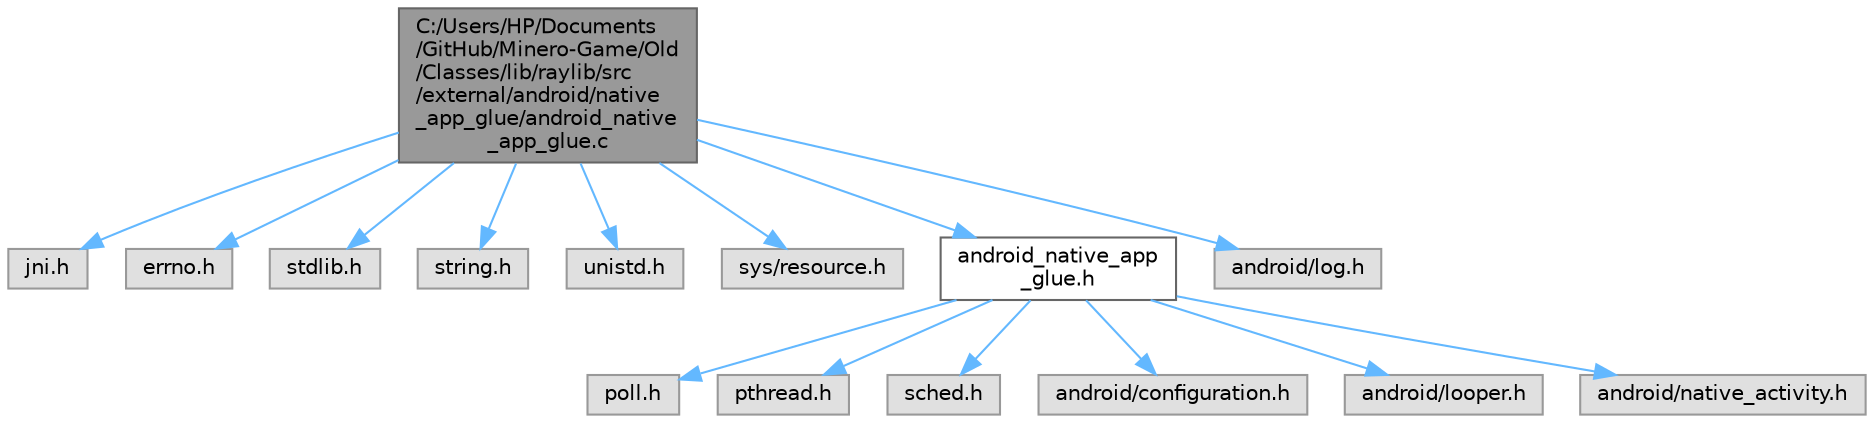 digraph "C:/Users/HP/Documents/GitHub/Minero-Game/Old/Classes/lib/raylib/src/external/android/native_app_glue/android_native_app_glue.c"
{
 // LATEX_PDF_SIZE
  bgcolor="transparent";
  edge [fontname=Helvetica,fontsize=10,labelfontname=Helvetica,labelfontsize=10];
  node [fontname=Helvetica,fontsize=10,shape=box,height=0.2,width=0.4];
  Node1 [id="Node000001",label="C:/Users/HP/Documents\l/GitHub/Minero-Game/Old\l/Classes/lib/raylib/src\l/external/android/native\l_app_glue/android_native\l_app_glue.c",height=0.2,width=0.4,color="gray40", fillcolor="grey60", style="filled", fontcolor="black",tooltip=" "];
  Node1 -> Node2 [id="edge15_Node000001_Node000002",color="steelblue1",style="solid",tooltip=" "];
  Node2 [id="Node000002",label="jni.h",height=0.2,width=0.4,color="grey60", fillcolor="#E0E0E0", style="filled",tooltip=" "];
  Node1 -> Node3 [id="edge16_Node000001_Node000003",color="steelblue1",style="solid",tooltip=" "];
  Node3 [id="Node000003",label="errno.h",height=0.2,width=0.4,color="grey60", fillcolor="#E0E0E0", style="filled",tooltip=" "];
  Node1 -> Node4 [id="edge17_Node000001_Node000004",color="steelblue1",style="solid",tooltip=" "];
  Node4 [id="Node000004",label="stdlib.h",height=0.2,width=0.4,color="grey60", fillcolor="#E0E0E0", style="filled",tooltip=" "];
  Node1 -> Node5 [id="edge18_Node000001_Node000005",color="steelblue1",style="solid",tooltip=" "];
  Node5 [id="Node000005",label="string.h",height=0.2,width=0.4,color="grey60", fillcolor="#E0E0E0", style="filled",tooltip=" "];
  Node1 -> Node6 [id="edge19_Node000001_Node000006",color="steelblue1",style="solid",tooltip=" "];
  Node6 [id="Node000006",label="unistd.h",height=0.2,width=0.4,color="grey60", fillcolor="#E0E0E0", style="filled",tooltip=" "];
  Node1 -> Node7 [id="edge20_Node000001_Node000007",color="steelblue1",style="solid",tooltip=" "];
  Node7 [id="Node000007",label="sys/resource.h",height=0.2,width=0.4,color="grey60", fillcolor="#E0E0E0", style="filled",tooltip=" "];
  Node1 -> Node8 [id="edge21_Node000001_Node000008",color="steelblue1",style="solid",tooltip=" "];
  Node8 [id="Node000008",label="android_native_app\l_glue.h",height=0.2,width=0.4,color="grey40", fillcolor="white", style="filled",URL="$_old_2_classes_2lib_2raylib_2src_2external_2android_2native__app__glue_2android__native__app__glue_8h.html",tooltip=" "];
  Node8 -> Node9 [id="edge22_Node000008_Node000009",color="steelblue1",style="solid",tooltip=" "];
  Node9 [id="Node000009",label="poll.h",height=0.2,width=0.4,color="grey60", fillcolor="#E0E0E0", style="filled",tooltip=" "];
  Node8 -> Node10 [id="edge23_Node000008_Node000010",color="steelblue1",style="solid",tooltip=" "];
  Node10 [id="Node000010",label="pthread.h",height=0.2,width=0.4,color="grey60", fillcolor="#E0E0E0", style="filled",tooltip=" "];
  Node8 -> Node11 [id="edge24_Node000008_Node000011",color="steelblue1",style="solid",tooltip=" "];
  Node11 [id="Node000011",label="sched.h",height=0.2,width=0.4,color="grey60", fillcolor="#E0E0E0", style="filled",tooltip=" "];
  Node8 -> Node12 [id="edge25_Node000008_Node000012",color="steelblue1",style="solid",tooltip=" "];
  Node12 [id="Node000012",label="android/configuration.h",height=0.2,width=0.4,color="grey60", fillcolor="#E0E0E0", style="filled",tooltip=" "];
  Node8 -> Node13 [id="edge26_Node000008_Node000013",color="steelblue1",style="solid",tooltip=" "];
  Node13 [id="Node000013",label="android/looper.h",height=0.2,width=0.4,color="grey60", fillcolor="#E0E0E0", style="filled",tooltip=" "];
  Node8 -> Node14 [id="edge27_Node000008_Node000014",color="steelblue1",style="solid",tooltip=" "];
  Node14 [id="Node000014",label="android/native_activity.h",height=0.2,width=0.4,color="grey60", fillcolor="#E0E0E0", style="filled",tooltip=" "];
  Node1 -> Node15 [id="edge28_Node000001_Node000015",color="steelblue1",style="solid",tooltip=" "];
  Node15 [id="Node000015",label="android/log.h",height=0.2,width=0.4,color="grey60", fillcolor="#E0E0E0", style="filled",tooltip=" "];
}

